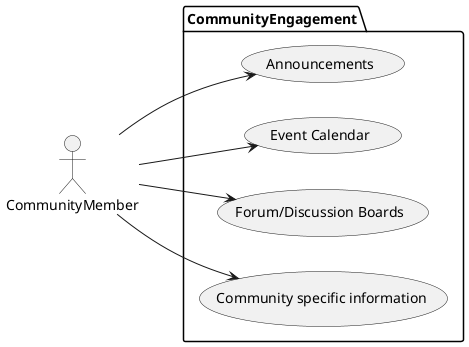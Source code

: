 @startuml member-community-Engagement-usecase

left to right direction
actor CommunityMember as m
package CommunityEngagement {
 usecase "Announcements" as uc0
 usecase "Event Calendar" as uc1
 usecase "Forum/Discussion Boards" as uc2
 usecase "Community specific information" as uc3

}

m --> uc0
m --> uc1
m --> uc2
m --> uc3

@enduml
